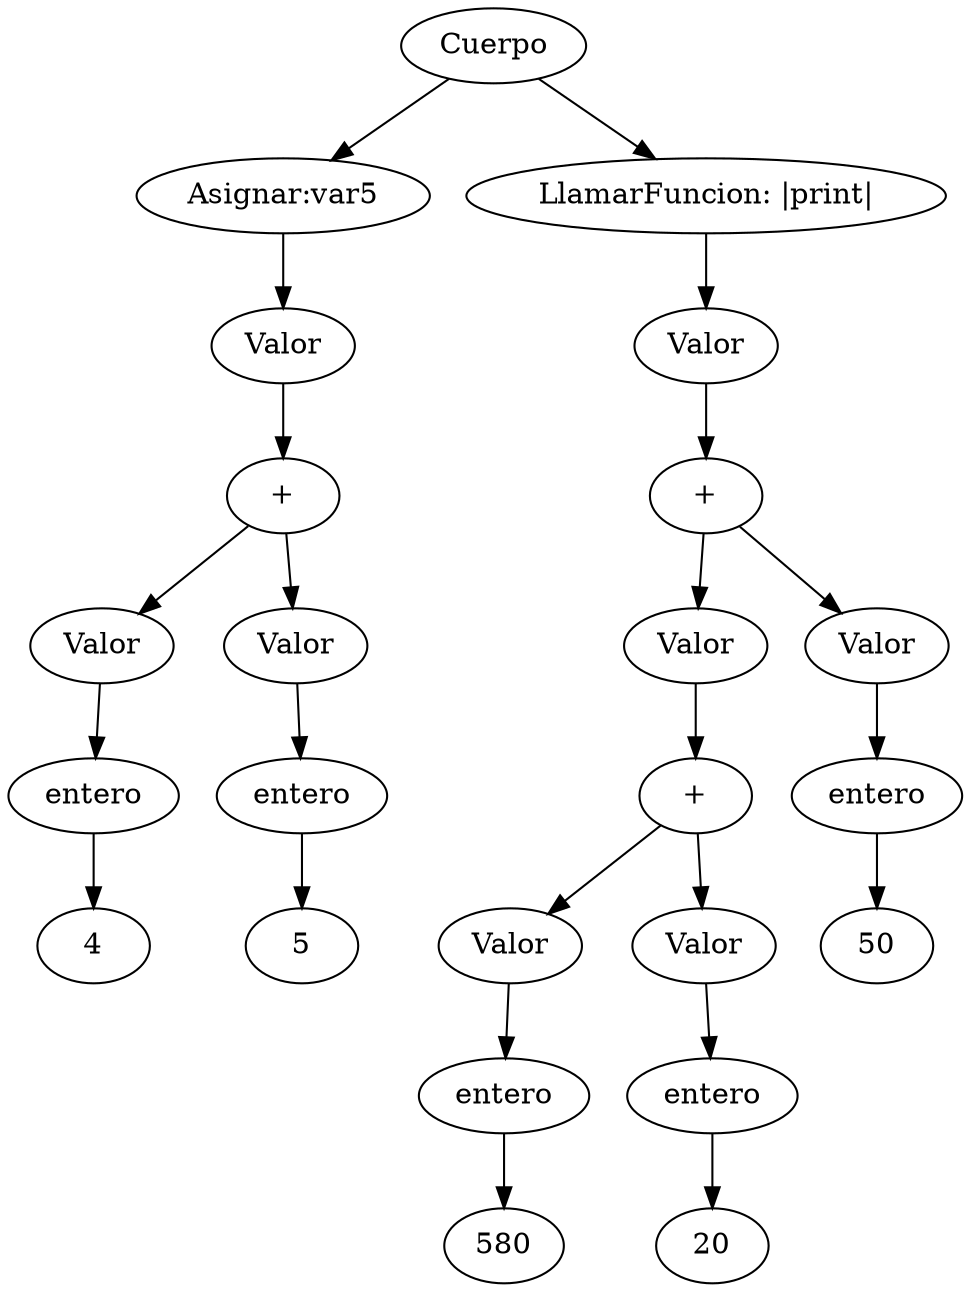 digraph G {
ArbolCuerpo4ab431be[label="Cuerpo"]
ArbolCuerpo4ab431be->ArbolAsignacion524bf4d2
ArbolAsignacion524bf4d2[label="Asignar:var5"]
ArbolValor6050dc9c[label="Valor"]
ArbolValor6050dc9cT[label="+"]
ArbolValor6050dc9c->ArbolValor6050dc9cT
ArbolValor6050dc9cT->ArbolValor3c728c3b
ArbolValor3c728c3b[label="Valor"]
ArbolValor3c728c3bT[label="entero"]
ArbolValor3c728c3b->ArbolValor3c728c3bT
ArbolValor3c728c3bTV[label="4"]
ArbolValor3c728c3bT->ArbolValor3c728c3bTV
ArbolValor6050dc9cT->ArbolValor572063ca
ArbolValor572063ca[label="Valor"]
ArbolValor572063caT[label="entero"]
ArbolValor572063ca->ArbolValor572063caT
ArbolValor572063caTV[label="5"]
ArbolValor572063caT->ArbolValor572063caTV
ArbolAsignacion524bf4d2->ArbolValor6050dc9c
ArbolCuerpo4ab431be->ArbolLlamarFuncion5ac0f098
ArbolLlamarFuncion5ac0f098[label="LlamarFuncion: |print|"]ArbolValor3c126360[label="Valor"]
ArbolValor3c126360T[label="+"]
ArbolValor3c126360->ArbolValor3c126360T
ArbolValor3c126360T->ArbolValor1429338d
ArbolValor1429338d[label="Valor"]
ArbolValor1429338dT[label="+"]
ArbolValor1429338d->ArbolValor1429338dT
ArbolValor1429338dT->ArbolValor40c32cf1
ArbolValor40c32cf1[label="Valor"]
ArbolValor40c32cf1T[label="entero"]
ArbolValor40c32cf1->ArbolValor40c32cf1T
ArbolValor40c32cf1TV[label="580"]
ArbolValor40c32cf1T->ArbolValor40c32cf1TV
ArbolValor1429338dT->ArbolValor1d5a5041
ArbolValor1d5a5041[label="Valor"]
ArbolValor1d5a5041T[label="entero"]
ArbolValor1d5a5041->ArbolValor1d5a5041T
ArbolValor1d5a5041TV[label="20"]
ArbolValor1d5a5041T->ArbolValor1d5a5041TV
ArbolValor3c126360T->ArbolValor327c29e9
ArbolValor327c29e9[label="Valor"]
ArbolValor327c29e9T[label="entero"]
ArbolValor327c29e9->ArbolValor327c29e9T
ArbolValor327c29e9TV[label="50"]
ArbolValor327c29e9T->ArbolValor327c29e9TV
ArbolLlamarFuncion5ac0f098->ArbolValor3c126360

}
